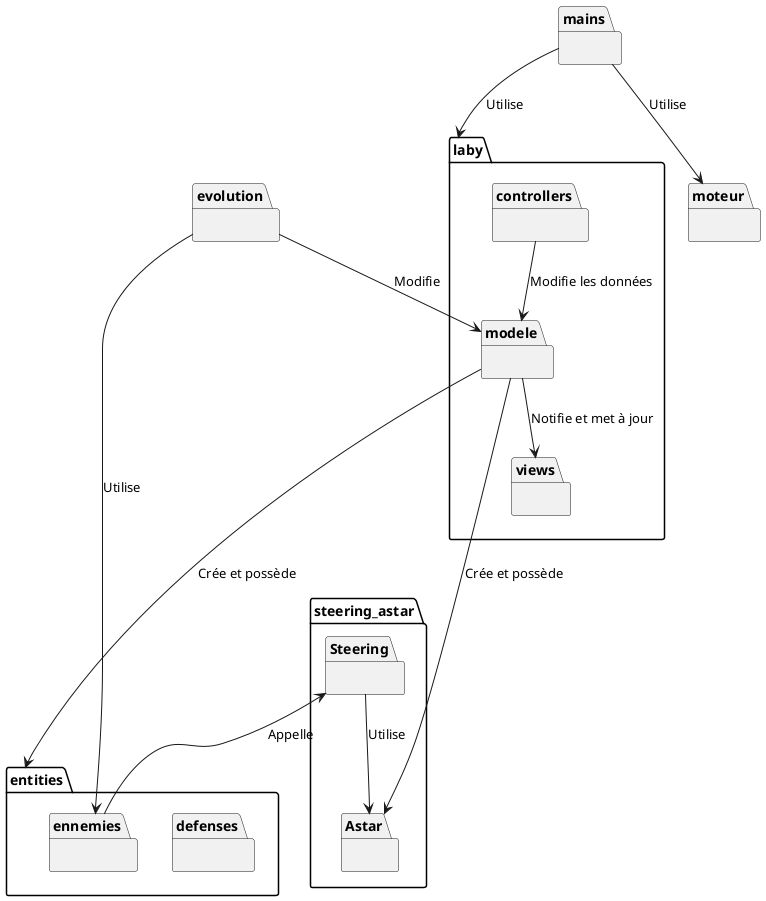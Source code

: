 @startuml
'' Déclaration des blocs
package "entities" {
}

package "entities.defenses" {
}

package "entities.ennemies" {
}

package "evolution" {
}

package "laby"{
}

package "laby.controllers" {
}

package "laby.views" {
}

package "laby.modele" {
}

package "mains" {
}

package "moteur" {
}

package "steering_astar.Astar" {
}

package "steering_astar.Steering" {
}

'' Relations entre les blocs
"mains" --> "moteur" : Utilise
"mains" --> "laby" : Utilise
"laby.controllers" --> "laby.modele" : Modifie les données
"laby.modele" --> "laby.views" : Notifie et met à jour
"laby.modele" --> "entities" : Crée et possède
"laby.modele" ----> "steering_astar.Astar" : Crée et possède
"steering_astar.Steering" --> "steering_astar.Astar" : Utilise
"steering_astar.Steering" <-- "entities.ennemies" : Appelle
"evolution" --> "entities.ennemies" : Utilise
"evolution" --> "laby.modele" : Modifie

@enduml
